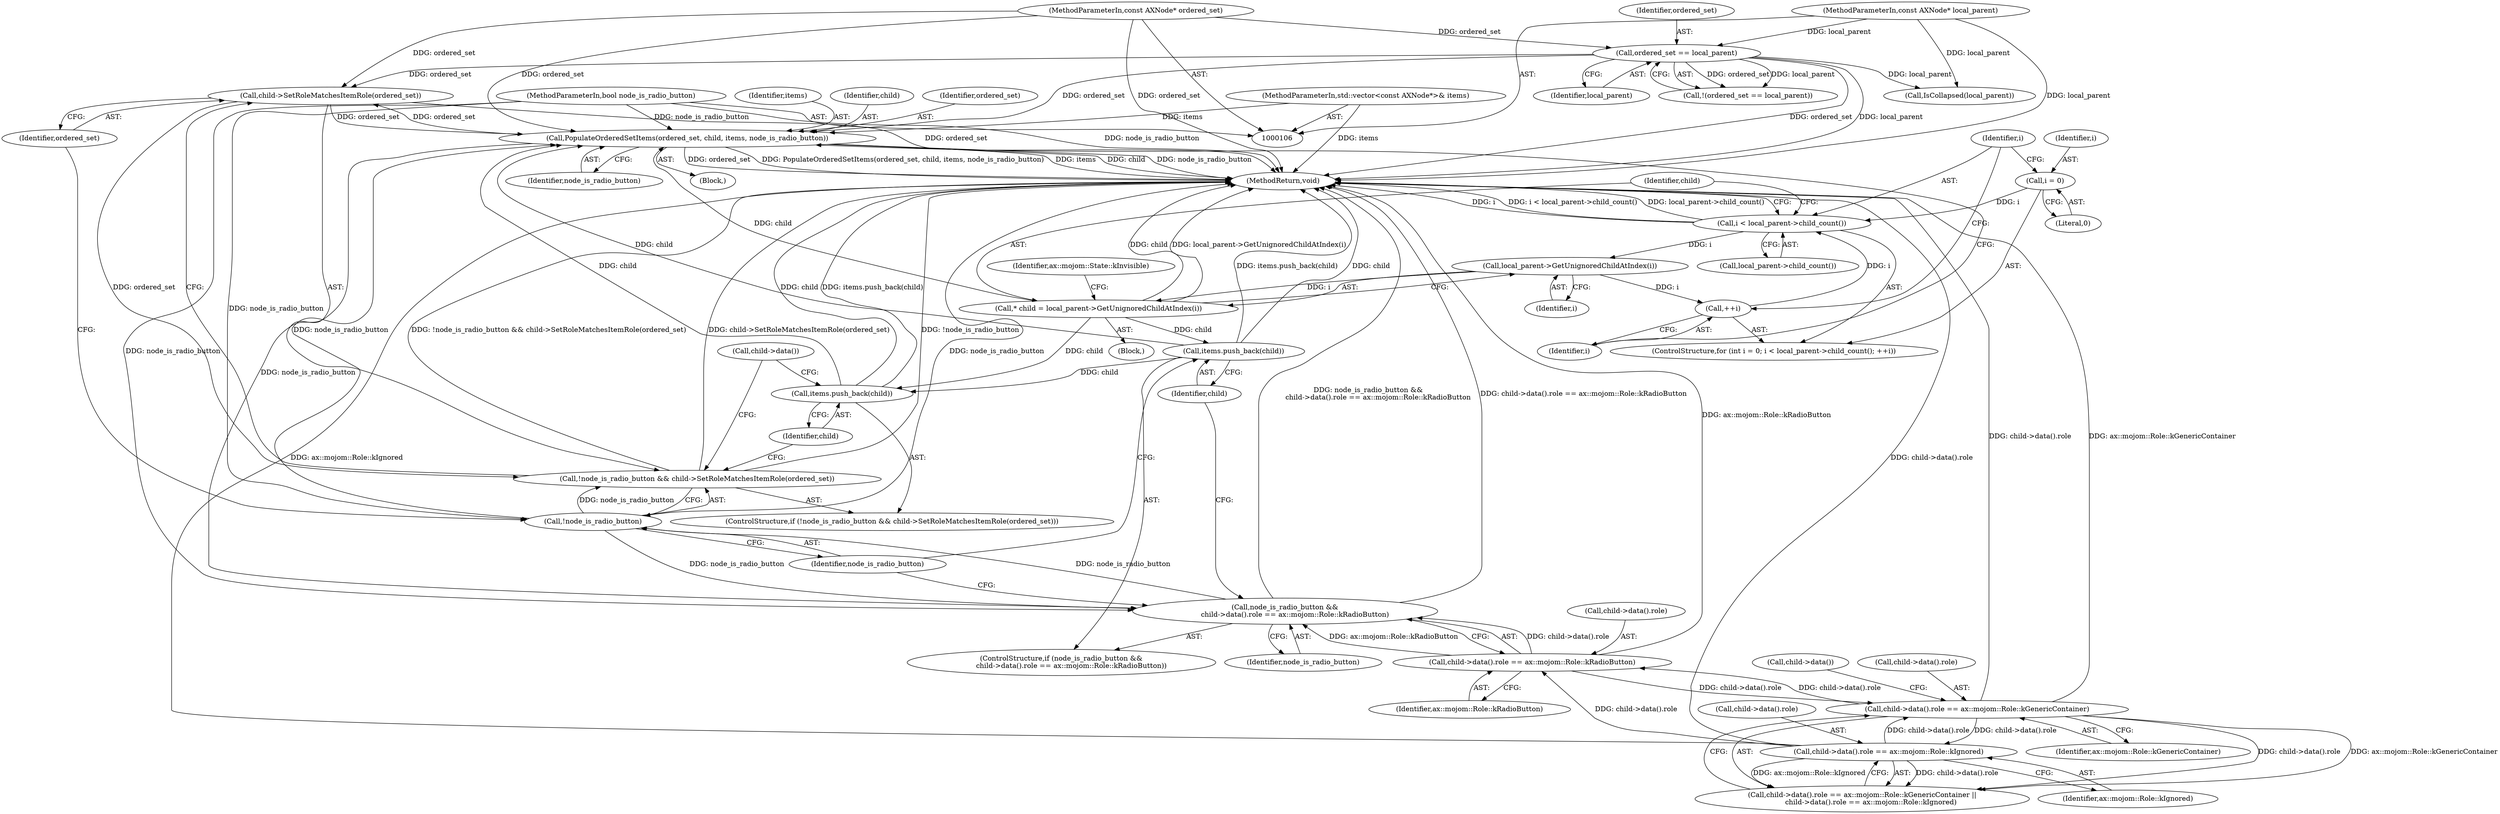 digraph "0_Chrome_6a310d99a741f9ba5e4e537c5ec49d3adbe5876f@pointer" {
"1000170" [label="(Call,child->SetRoleMatchesItemRole(ordered_set))"];
"1000187" [label="(Call,PopulateOrderedSetItems(ordered_set, child, items, node_is_radio_button))"];
"1000114" [label="(Call,ordered_set == local_parent)"];
"1000107" [label="(MethodParameterIn,const AXNode* ordered_set)"];
"1000108" [label="(MethodParameterIn,const AXNode* local_parent)"];
"1000170" [label="(Call,child->SetRoleMatchesItemRole(ordered_set))"];
"1000139" [label="(Call,* child = local_parent->GetUnignoredChildAtIndex(i))"];
"1000141" [label="(Call,local_parent->GetUnignoredChildAtIndex(i))"];
"1000132" [label="(Call,i < local_parent->child_count())"];
"1000129" [label="(Call,i = 0)"];
"1000135" [label="(Call,++i)"];
"1000172" [label="(Call,items.push_back(child))"];
"1000164" [label="(Call,items.push_back(child))"];
"1000109" [label="(MethodParameterIn,std::vector<const AXNode*>& items)"];
"1000168" [label="(Call,!node_is_radio_button)"];
"1000157" [label="(Call,node_is_radio_button &&\n         child->data().role == ax::mojom::Role::kRadioButton)"];
"1000110" [label="(MethodParameterIn,bool node_is_radio_button)"];
"1000159" [label="(Call,child->data().role == ax::mojom::Role::kRadioButton)"];
"1000181" [label="(Call,child->data().role == ax::mojom::Role::kIgnored)"];
"1000176" [label="(Call,child->data().role == ax::mojom::Role::kGenericContainer)"];
"1000167" [label="(Call,!node_is_radio_button && child->SetRoleMatchesItemRole(ordered_set))"];
"1000129" [label="(Call,i = 0)"];
"1000165" [label="(Identifier,child)"];
"1000114" [label="(Call,ordered_set == local_parent)"];
"1000170" [label="(Call,child->SetRoleMatchesItemRole(ordered_set))"];
"1000140" [label="(Identifier,child)"];
"1000175" [label="(Call,child->data().role == ax::mojom::Role::kGenericContainer ||\n        child->data().role == ax::mojom::Role::kIgnored)"];
"1000166" [label="(ControlStructure,if (!node_is_radio_button && child->SetRoleMatchesItemRole(ordered_set)))"];
"1000135" [label="(Call,++i)"];
"1000130" [label="(Identifier,i)"];
"1000141" [label="(Call,local_parent->GetUnignoredChildAtIndex(i))"];
"1000188" [label="(Identifier,ordered_set)"];
"1000146" [label="(Identifier,ax::mojom::State::kInvisible)"];
"1000191" [label="(Identifier,node_is_radio_button)"];
"1000186" [label="(Block,)"];
"1000137" [label="(Block,)"];
"1000164" [label="(Call,items.push_back(child))"];
"1000139" [label="(Call,* child = local_parent->GetUnignoredChildAtIndex(i))"];
"1000158" [label="(Identifier,node_is_radio_button)"];
"1000131" [label="(Literal,0)"];
"1000132" [label="(Call,i < local_parent->child_count())"];
"1000127" [label="(ControlStructure,for (int i = 0; i < local_parent->child_count(); ++i))"];
"1000183" [label="(Call,child->data())"];
"1000172" [label="(Call,items.push_back(child))"];
"1000190" [label="(Identifier,items)"];
"1000189" [label="(Identifier,child)"];
"1000178" [label="(Call,child->data())"];
"1000113" [label="(Call,!(ordered_set == local_parent))"];
"1000115" [label="(Identifier,ordered_set)"];
"1000173" [label="(Identifier,child)"];
"1000149" [label="(Call,IsCollapsed(local_parent))"];
"1000169" [label="(Identifier,node_is_radio_button)"];
"1000159" [label="(Call,child->data().role == ax::mojom::Role::kRadioButton)"];
"1000163" [label="(Identifier,ax::mojom::Role::kRadioButton)"];
"1000187" [label="(Call,PopulateOrderedSetItems(ordered_set, child, items, node_is_radio_button))"];
"1000109" [label="(MethodParameterIn,std::vector<const AXNode*>& items)"];
"1000185" [label="(Identifier,ax::mojom::Role::kIgnored)"];
"1000167" [label="(Call,!node_is_radio_button && child->SetRoleMatchesItemRole(ordered_set))"];
"1000177" [label="(Call,child->data().role)"];
"1000192" [label="(MethodReturn,void)"];
"1000182" [label="(Call,child->data().role)"];
"1000168" [label="(Call,!node_is_radio_button)"];
"1000171" [label="(Identifier,ordered_set)"];
"1000180" [label="(Identifier,ax::mojom::Role::kGenericContainer)"];
"1000110" [label="(MethodParameterIn,bool node_is_radio_button)"];
"1000142" [label="(Identifier,i)"];
"1000116" [label="(Identifier,local_parent)"];
"1000157" [label="(Call,node_is_radio_button &&\n         child->data().role == ax::mojom::Role::kRadioButton)"];
"1000107" [label="(MethodParameterIn,const AXNode* ordered_set)"];
"1000133" [label="(Identifier,i)"];
"1000160" [label="(Call,child->data().role)"];
"1000181" [label="(Call,child->data().role == ax::mojom::Role::kIgnored)"];
"1000108" [label="(MethodParameterIn,const AXNode* local_parent)"];
"1000136" [label="(Identifier,i)"];
"1000176" [label="(Call,child->data().role == ax::mojom::Role::kGenericContainer)"];
"1000156" [label="(ControlStructure,if (node_is_radio_button &&\n         child->data().role == ax::mojom::Role::kRadioButton))"];
"1000134" [label="(Call,local_parent->child_count())"];
"1000170" -> "1000167"  [label="AST: "];
"1000170" -> "1000171"  [label="CFG: "];
"1000171" -> "1000170"  [label="AST: "];
"1000167" -> "1000170"  [label="CFG: "];
"1000170" -> "1000192"  [label="DDG: ordered_set"];
"1000170" -> "1000167"  [label="DDG: ordered_set"];
"1000187" -> "1000170"  [label="DDG: ordered_set"];
"1000114" -> "1000170"  [label="DDG: ordered_set"];
"1000107" -> "1000170"  [label="DDG: ordered_set"];
"1000170" -> "1000187"  [label="DDG: ordered_set"];
"1000187" -> "1000186"  [label="AST: "];
"1000187" -> "1000191"  [label="CFG: "];
"1000188" -> "1000187"  [label="AST: "];
"1000189" -> "1000187"  [label="AST: "];
"1000190" -> "1000187"  [label="AST: "];
"1000191" -> "1000187"  [label="AST: "];
"1000136" -> "1000187"  [label="CFG: "];
"1000187" -> "1000192"  [label="DDG: ordered_set"];
"1000187" -> "1000192"  [label="DDG: PopulateOrderedSetItems(ordered_set, child, items, node_is_radio_button)"];
"1000187" -> "1000192"  [label="DDG: items"];
"1000187" -> "1000192"  [label="DDG: child"];
"1000187" -> "1000192"  [label="DDG: node_is_radio_button"];
"1000187" -> "1000157"  [label="DDG: node_is_radio_button"];
"1000114" -> "1000187"  [label="DDG: ordered_set"];
"1000107" -> "1000187"  [label="DDG: ordered_set"];
"1000139" -> "1000187"  [label="DDG: child"];
"1000172" -> "1000187"  [label="DDG: child"];
"1000164" -> "1000187"  [label="DDG: child"];
"1000109" -> "1000187"  [label="DDG: items"];
"1000168" -> "1000187"  [label="DDG: node_is_radio_button"];
"1000110" -> "1000187"  [label="DDG: node_is_radio_button"];
"1000114" -> "1000113"  [label="AST: "];
"1000114" -> "1000116"  [label="CFG: "];
"1000115" -> "1000114"  [label="AST: "];
"1000116" -> "1000114"  [label="AST: "];
"1000113" -> "1000114"  [label="CFG: "];
"1000114" -> "1000192"  [label="DDG: ordered_set"];
"1000114" -> "1000192"  [label="DDG: local_parent"];
"1000114" -> "1000113"  [label="DDG: ordered_set"];
"1000114" -> "1000113"  [label="DDG: local_parent"];
"1000107" -> "1000114"  [label="DDG: ordered_set"];
"1000108" -> "1000114"  [label="DDG: local_parent"];
"1000114" -> "1000149"  [label="DDG: local_parent"];
"1000107" -> "1000106"  [label="AST: "];
"1000107" -> "1000192"  [label="DDG: ordered_set"];
"1000108" -> "1000106"  [label="AST: "];
"1000108" -> "1000192"  [label="DDG: local_parent"];
"1000108" -> "1000149"  [label="DDG: local_parent"];
"1000139" -> "1000137"  [label="AST: "];
"1000139" -> "1000141"  [label="CFG: "];
"1000140" -> "1000139"  [label="AST: "];
"1000141" -> "1000139"  [label="AST: "];
"1000146" -> "1000139"  [label="CFG: "];
"1000139" -> "1000192"  [label="DDG: local_parent->GetUnignoredChildAtIndex(i)"];
"1000139" -> "1000192"  [label="DDG: child"];
"1000141" -> "1000139"  [label="DDG: i"];
"1000139" -> "1000164"  [label="DDG: child"];
"1000139" -> "1000172"  [label="DDG: child"];
"1000141" -> "1000142"  [label="CFG: "];
"1000142" -> "1000141"  [label="AST: "];
"1000141" -> "1000135"  [label="DDG: i"];
"1000132" -> "1000141"  [label="DDG: i"];
"1000132" -> "1000127"  [label="AST: "];
"1000132" -> "1000134"  [label="CFG: "];
"1000133" -> "1000132"  [label="AST: "];
"1000134" -> "1000132"  [label="AST: "];
"1000140" -> "1000132"  [label="CFG: "];
"1000192" -> "1000132"  [label="CFG: "];
"1000132" -> "1000192"  [label="DDG: i"];
"1000132" -> "1000192"  [label="DDG: i < local_parent->child_count()"];
"1000132" -> "1000192"  [label="DDG: local_parent->child_count()"];
"1000129" -> "1000132"  [label="DDG: i"];
"1000135" -> "1000132"  [label="DDG: i"];
"1000129" -> "1000127"  [label="AST: "];
"1000129" -> "1000131"  [label="CFG: "];
"1000130" -> "1000129"  [label="AST: "];
"1000131" -> "1000129"  [label="AST: "];
"1000133" -> "1000129"  [label="CFG: "];
"1000135" -> "1000127"  [label="AST: "];
"1000135" -> "1000136"  [label="CFG: "];
"1000136" -> "1000135"  [label="AST: "];
"1000133" -> "1000135"  [label="CFG: "];
"1000172" -> "1000166"  [label="AST: "];
"1000172" -> "1000173"  [label="CFG: "];
"1000173" -> "1000172"  [label="AST: "];
"1000178" -> "1000172"  [label="CFG: "];
"1000172" -> "1000192"  [label="DDG: items.push_back(child)"];
"1000172" -> "1000192"  [label="DDG: child"];
"1000164" -> "1000172"  [label="DDG: child"];
"1000164" -> "1000156"  [label="AST: "];
"1000164" -> "1000165"  [label="CFG: "];
"1000165" -> "1000164"  [label="AST: "];
"1000169" -> "1000164"  [label="CFG: "];
"1000164" -> "1000192"  [label="DDG: items.push_back(child)"];
"1000164" -> "1000192"  [label="DDG: child"];
"1000109" -> "1000106"  [label="AST: "];
"1000109" -> "1000192"  [label="DDG: items"];
"1000168" -> "1000167"  [label="AST: "];
"1000168" -> "1000169"  [label="CFG: "];
"1000169" -> "1000168"  [label="AST: "];
"1000171" -> "1000168"  [label="CFG: "];
"1000167" -> "1000168"  [label="CFG: "];
"1000168" -> "1000192"  [label="DDG: node_is_radio_button"];
"1000168" -> "1000157"  [label="DDG: node_is_radio_button"];
"1000168" -> "1000167"  [label="DDG: node_is_radio_button"];
"1000157" -> "1000168"  [label="DDG: node_is_radio_button"];
"1000110" -> "1000168"  [label="DDG: node_is_radio_button"];
"1000157" -> "1000156"  [label="AST: "];
"1000157" -> "1000158"  [label="CFG: "];
"1000157" -> "1000159"  [label="CFG: "];
"1000158" -> "1000157"  [label="AST: "];
"1000159" -> "1000157"  [label="AST: "];
"1000165" -> "1000157"  [label="CFG: "];
"1000169" -> "1000157"  [label="CFG: "];
"1000157" -> "1000192"  [label="DDG: node_is_radio_button &&\n         child->data().role == ax::mojom::Role::kRadioButton"];
"1000157" -> "1000192"  [label="DDG: child->data().role == ax::mojom::Role::kRadioButton"];
"1000110" -> "1000157"  [label="DDG: node_is_radio_button"];
"1000159" -> "1000157"  [label="DDG: child->data().role"];
"1000159" -> "1000157"  [label="DDG: ax::mojom::Role::kRadioButton"];
"1000110" -> "1000106"  [label="AST: "];
"1000110" -> "1000192"  [label="DDG: node_is_radio_button"];
"1000159" -> "1000163"  [label="CFG: "];
"1000160" -> "1000159"  [label="AST: "];
"1000163" -> "1000159"  [label="AST: "];
"1000159" -> "1000192"  [label="DDG: ax::mojom::Role::kRadioButton"];
"1000181" -> "1000159"  [label="DDG: child->data().role"];
"1000176" -> "1000159"  [label="DDG: child->data().role"];
"1000159" -> "1000176"  [label="DDG: child->data().role"];
"1000181" -> "1000175"  [label="AST: "];
"1000181" -> "1000185"  [label="CFG: "];
"1000182" -> "1000181"  [label="AST: "];
"1000185" -> "1000181"  [label="AST: "];
"1000175" -> "1000181"  [label="CFG: "];
"1000181" -> "1000192"  [label="DDG: ax::mojom::Role::kIgnored"];
"1000181" -> "1000192"  [label="DDG: child->data().role"];
"1000181" -> "1000176"  [label="DDG: child->data().role"];
"1000181" -> "1000175"  [label="DDG: child->data().role"];
"1000181" -> "1000175"  [label="DDG: ax::mojom::Role::kIgnored"];
"1000176" -> "1000181"  [label="DDG: child->data().role"];
"1000176" -> "1000175"  [label="AST: "];
"1000176" -> "1000180"  [label="CFG: "];
"1000177" -> "1000176"  [label="AST: "];
"1000180" -> "1000176"  [label="AST: "];
"1000183" -> "1000176"  [label="CFG: "];
"1000175" -> "1000176"  [label="CFG: "];
"1000176" -> "1000192"  [label="DDG: ax::mojom::Role::kGenericContainer"];
"1000176" -> "1000192"  [label="DDG: child->data().role"];
"1000176" -> "1000175"  [label="DDG: child->data().role"];
"1000176" -> "1000175"  [label="DDG: ax::mojom::Role::kGenericContainer"];
"1000167" -> "1000166"  [label="AST: "];
"1000173" -> "1000167"  [label="CFG: "];
"1000178" -> "1000167"  [label="CFG: "];
"1000167" -> "1000192"  [label="DDG: !node_is_radio_button"];
"1000167" -> "1000192"  [label="DDG: !node_is_radio_button && child->SetRoleMatchesItemRole(ordered_set)"];
"1000167" -> "1000192"  [label="DDG: child->SetRoleMatchesItemRole(ordered_set)"];
}

